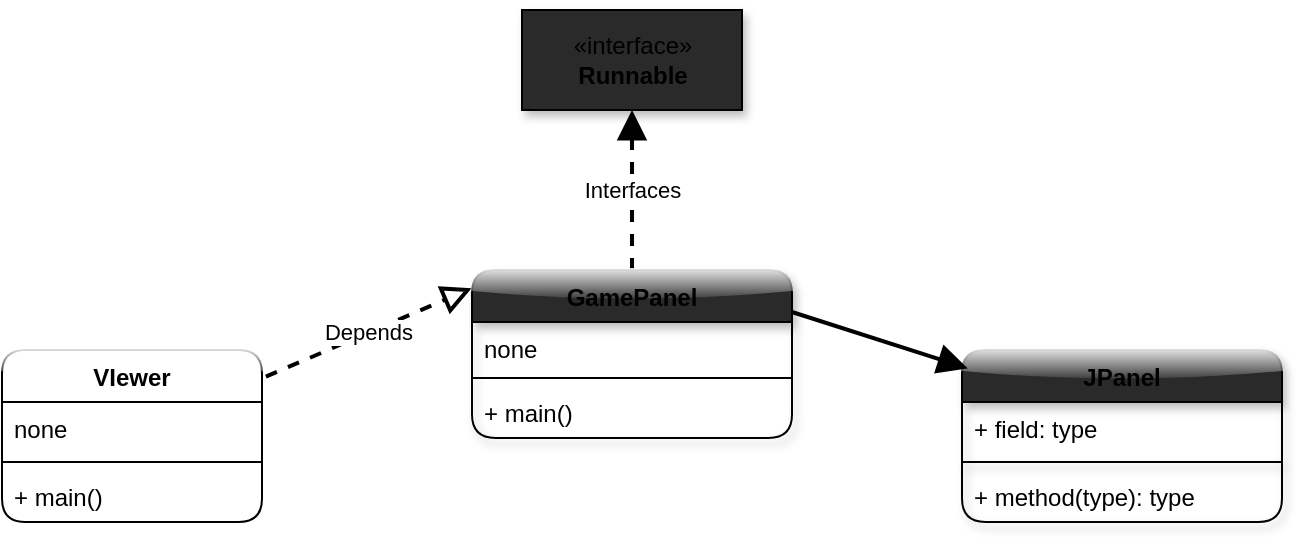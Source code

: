 <mxfile>
    <diagram id="6UiBHGf07Kj40bqJe8GY" name="Page-1">
        <mxGraphModel dx="657" dy="435" grid="1" gridSize="10" guides="1" tooltips="1" connect="1" arrows="1" fold="1" page="1" pageScale="1" pageWidth="850" pageHeight="1100" math="0" shadow="0">
            <root>
                <mxCell id="0"/>
                <mxCell id="1" parent="0"/>
                <mxCell id="15" value="Depends" style="edgeStyle=none;html=1;entryX=-0.001;entryY=0.109;entryDx=0;entryDy=0;dashed=1;exitX=1.015;exitY=0.155;exitDx=0;exitDy=0;exitPerimeter=0;entryPerimeter=0;strokeWidth=2;endSize=10;endArrow=block;endFill=0;" edge="1" parent="1" source="5" target="9">
                    <mxGeometry relative="1" as="geometry"/>
                </mxCell>
                <mxCell id="5" value="VIewer" style="swimlane;fontStyle=1;align=center;verticalAlign=top;childLayout=stackLayout;horizontal=1;startSize=26;horizontalStack=0;resizeParent=1;resizeParentMax=0;resizeLast=0;collapsible=1;marginBottom=0;rounded=1;glass=1;" vertex="1" parent="1">
                    <mxGeometry x="110" y="240" width="130" height="86" as="geometry"/>
                </mxCell>
                <mxCell id="6" value="none" style="text;strokeColor=none;fillColor=none;align=left;verticalAlign=top;spacingLeft=4;spacingRight=4;overflow=hidden;rotatable=0;points=[[0,0.5],[1,0.5]];portConstraint=eastwest;" vertex="1" parent="5">
                    <mxGeometry y="26" width="130" height="26" as="geometry"/>
                </mxCell>
                <mxCell id="7" value="" style="line;strokeWidth=1;fillColor=none;align=left;verticalAlign=middle;spacingTop=-1;spacingLeft=3;spacingRight=3;rotatable=0;labelPosition=right;points=[];portConstraint=eastwest;" vertex="1" parent="5">
                    <mxGeometry y="52" width="130" height="8" as="geometry"/>
                </mxCell>
                <mxCell id="8" value="+ main()" style="text;strokeColor=none;fillColor=none;align=left;verticalAlign=top;spacingLeft=4;spacingRight=4;overflow=hidden;rotatable=0;points=[[0,0.5],[1,0.5]];portConstraint=eastwest;" vertex="1" parent="5">
                    <mxGeometry y="60" width="130" height="26" as="geometry"/>
                </mxCell>
                <mxCell id="14" value="Interfaces" style="edgeStyle=none;html=1;entryX=0.5;entryY=1;entryDx=0;entryDy=0;dashed=1;endArrow=block;endFill=1;strokeWidth=2;endSize=10;" edge="1" parent="1" source="9" target="13">
                    <mxGeometry relative="1" as="geometry"/>
                </mxCell>
                <mxCell id="9" value="GamePanel" style="swimlane;fontStyle=1;align=center;verticalAlign=top;childLayout=stackLayout;horizontal=1;startSize=26;horizontalStack=0;resizeParent=1;resizeParentMax=0;resizeLast=0;collapsible=1;marginBottom=0;rounded=1;sketch=0;shadow=1;glass=1;gradientColor=none;fillColor=#2A2A2A;strokeColor=default;" vertex="1" parent="1">
                    <mxGeometry x="345" y="200" width="160" height="84" as="geometry"/>
                </mxCell>
                <mxCell id="10" value="none" style="text;strokeColor=none;fillColor=none;align=left;verticalAlign=top;spacingLeft=4;spacingRight=4;overflow=hidden;rotatable=0;points=[[0,0.5],[1,0.5]];portConstraint=eastwest;glass=0;rounded=0;" vertex="1" parent="9">
                    <mxGeometry y="26" width="160" height="24" as="geometry"/>
                </mxCell>
                <mxCell id="11" value="" style="line;strokeWidth=1;fillColor=none;align=left;verticalAlign=middle;spacingTop=-1;spacingLeft=3;spacingRight=3;rotatable=0;labelPosition=right;points=[];portConstraint=eastwest;" vertex="1" parent="9">
                    <mxGeometry y="50" width="160" height="8" as="geometry"/>
                </mxCell>
                <mxCell id="12" value="+ main()" style="text;strokeColor=none;fillColor=none;align=left;verticalAlign=top;spacingLeft=4;spacingRight=4;overflow=hidden;rotatable=0;points=[[0,0.5],[1,0.5]];portConstraint=eastwest;rounded=0;horizontal=1;" vertex="1" parent="9">
                    <mxGeometry y="58" width="160" height="26" as="geometry"/>
                </mxCell>
                <mxCell id="13" value="«interface»&lt;br&gt;&lt;b&gt;Runnable&lt;/b&gt;" style="html=1;rounded=0;shadow=1;glass=0;sketch=0;strokeColor=default;fillColor=#2A2A2A;gradientColor=none;" vertex="1" parent="1">
                    <mxGeometry x="370" y="70" width="110" height="50" as="geometry"/>
                </mxCell>
                <mxCell id="18" value="JPanel" style="swimlane;fontStyle=1;align=center;verticalAlign=top;childLayout=stackLayout;horizontal=1;startSize=26;horizontalStack=0;resizeParent=1;resizeParentMax=0;resizeLast=0;collapsible=1;marginBottom=0;rounded=1;shadow=1;glass=1;sketch=0;strokeColor=default;fillColor=#2A2A2A;gradientColor=none;" vertex="1" parent="1">
                    <mxGeometry x="590" y="240" width="160" height="86" as="geometry"/>
                </mxCell>
                <mxCell id="19" value="+ field: type" style="text;strokeColor=none;fillColor=none;align=left;verticalAlign=top;spacingLeft=4;spacingRight=4;overflow=hidden;rotatable=0;points=[[0,0.5],[1,0.5]];portConstraint=eastwest;rounded=0;shadow=1;glass=0;sketch=0;" vertex="1" parent="18">
                    <mxGeometry y="26" width="160" height="26" as="geometry"/>
                </mxCell>
                <mxCell id="20" value="" style="line;strokeWidth=1;fillColor=none;align=left;verticalAlign=middle;spacingTop=-1;spacingLeft=3;spacingRight=3;rotatable=0;labelPosition=right;points=[];portConstraint=eastwest;rounded=0;shadow=1;glass=0;sketch=0;" vertex="1" parent="18">
                    <mxGeometry y="52" width="160" height="8" as="geometry"/>
                </mxCell>
                <mxCell id="21" value="+ method(type): type" style="text;strokeColor=none;fillColor=none;align=left;verticalAlign=top;spacingLeft=4;spacingRight=4;overflow=hidden;rotatable=0;points=[[0,0.5],[1,0.5]];portConstraint=eastwest;rounded=0;shadow=1;glass=0;sketch=0;" vertex="1" parent="18">
                    <mxGeometry y="60" width="160" height="26" as="geometry"/>
                </mxCell>
                <mxCell id="23" style="edgeStyle=none;html=1;entryX=0.018;entryY=0.107;entryDx=0;entryDy=0;endArrow=block;endFill=1;endSize=10;strokeWidth=2;exitX=1;exitY=0.25;exitDx=0;exitDy=0;entryPerimeter=0;" edge="1" parent="1" source="9" target="18">
                    <mxGeometry relative="1" as="geometry"/>
                </mxCell>
            </root>
        </mxGraphModel>
    </diagram>
</mxfile>